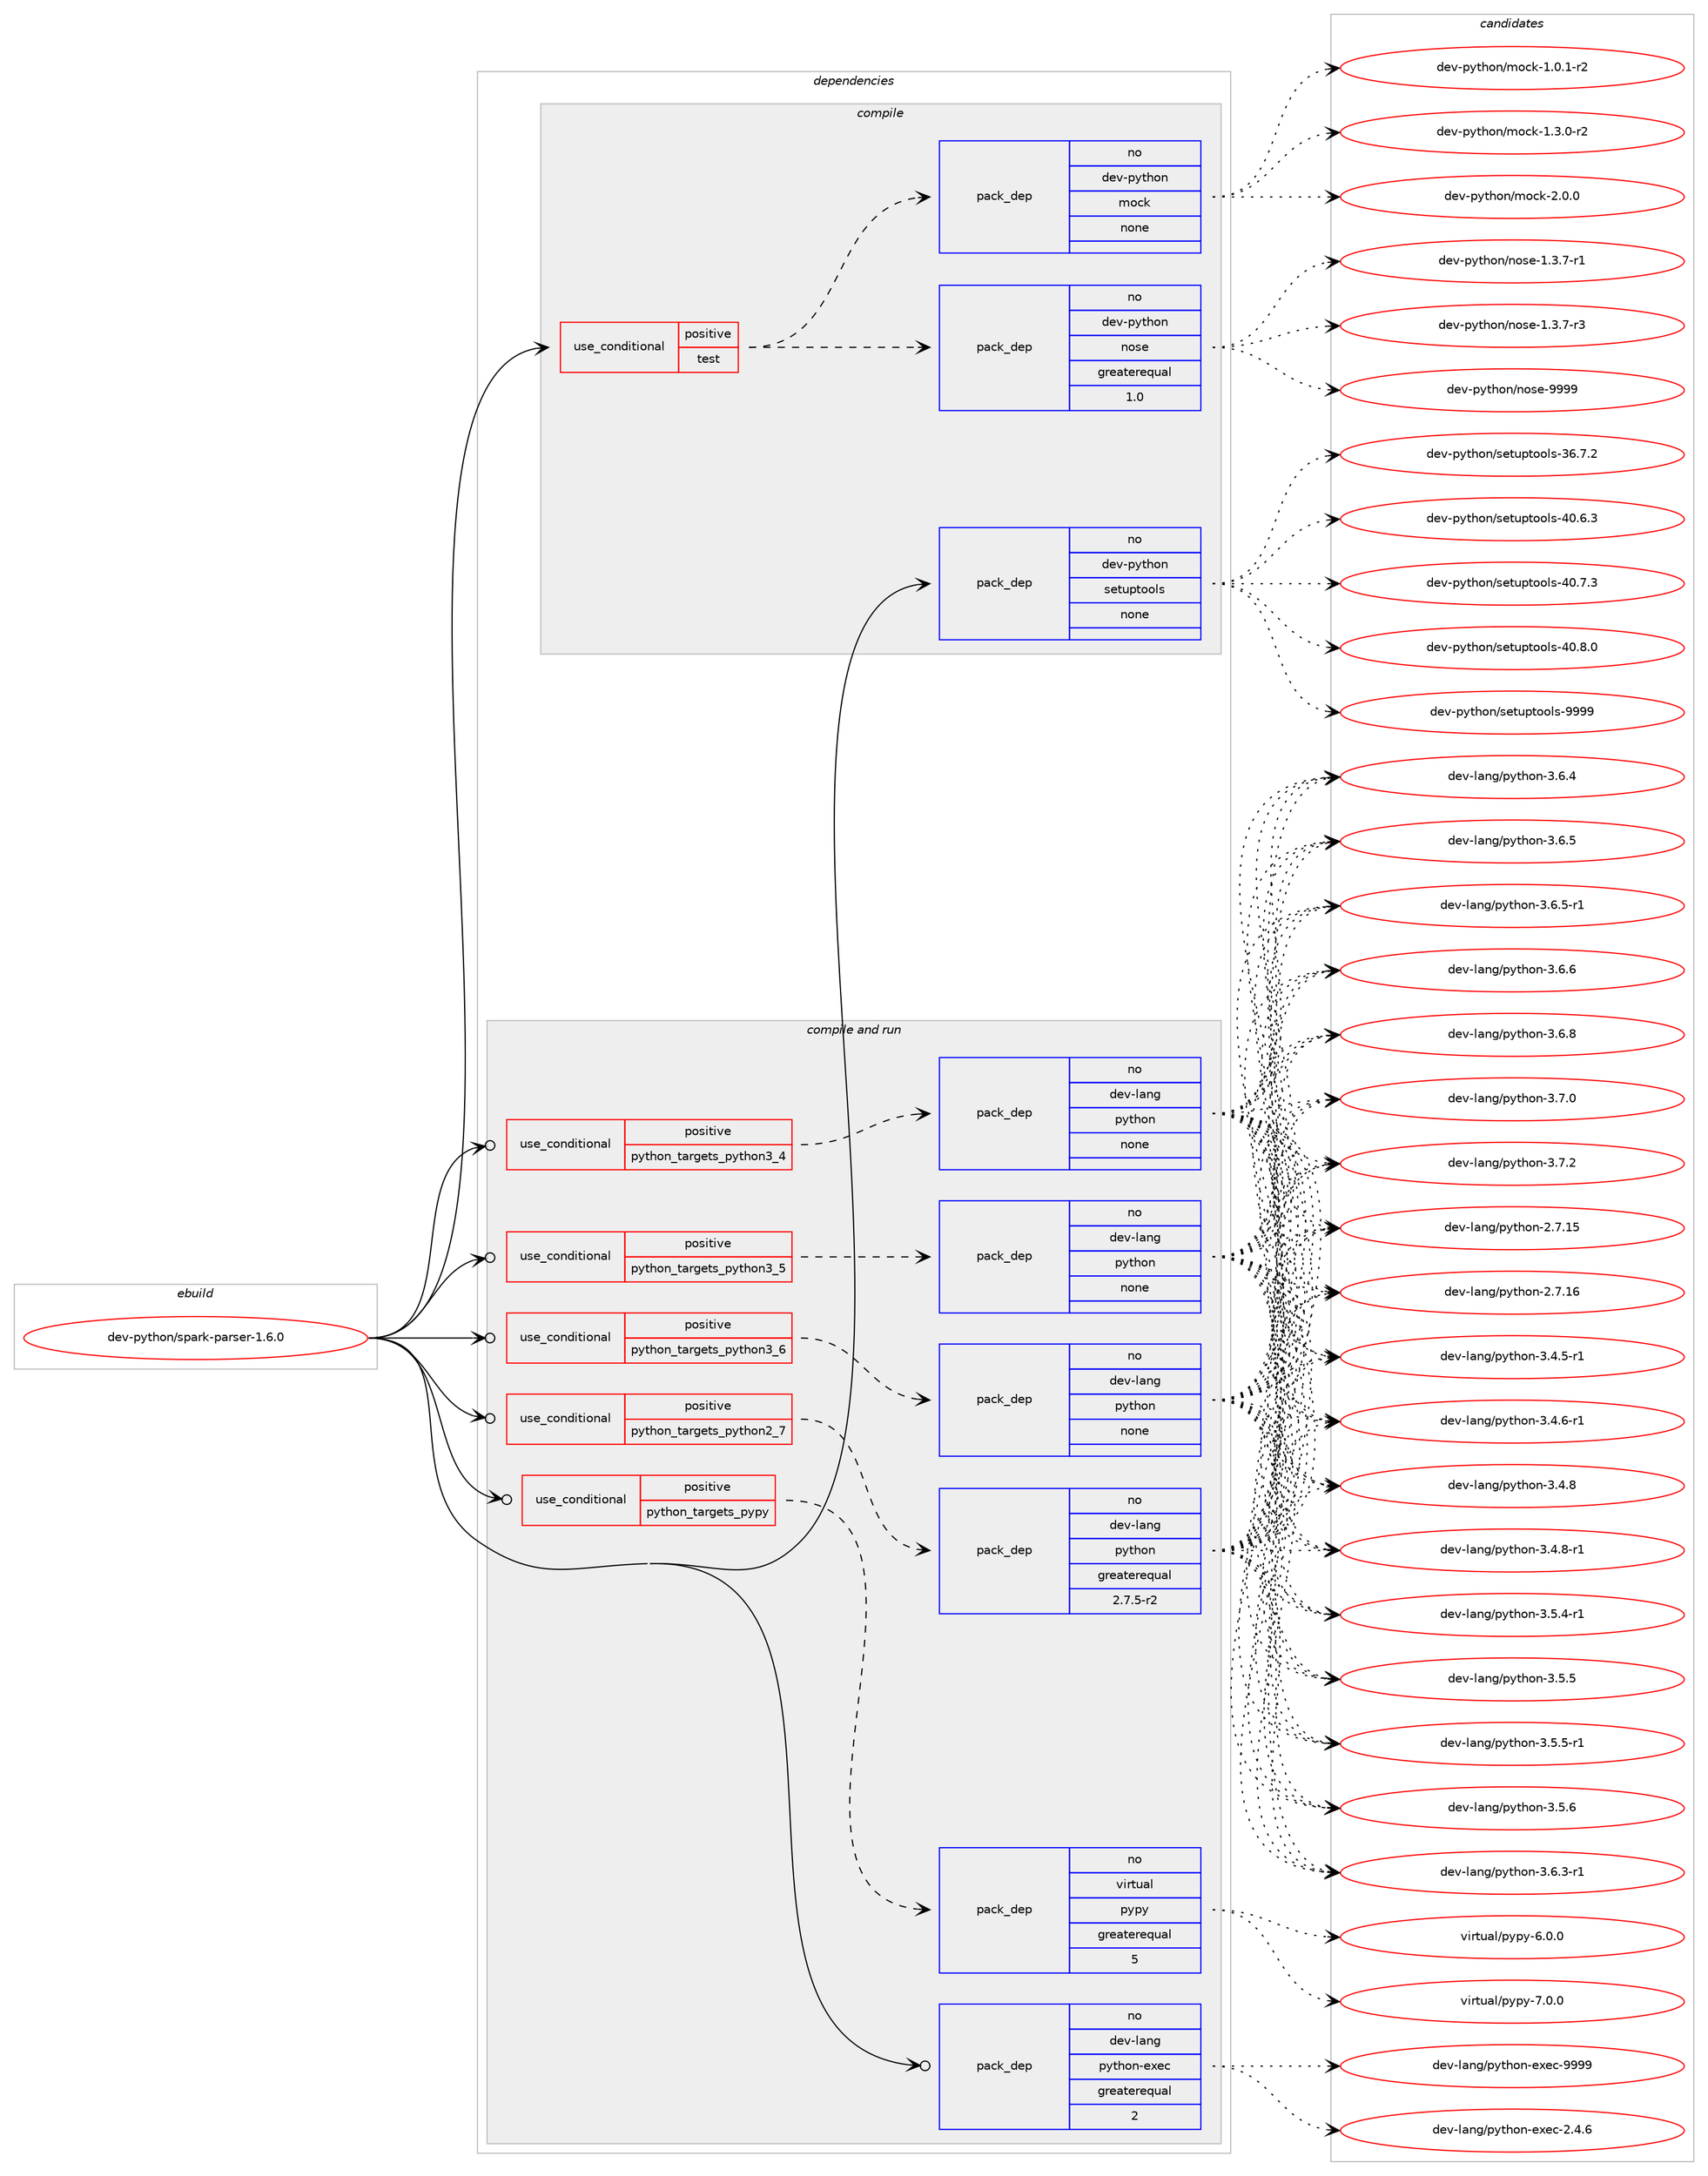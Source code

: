 digraph prolog {

# *************
# Graph options
# *************

newrank=true;
concentrate=true;
compound=true;
graph [rankdir=LR,fontname=Helvetica,fontsize=10,ranksep=1.5];#, ranksep=2.5, nodesep=0.2];
edge  [arrowhead=vee];
node  [fontname=Helvetica,fontsize=10];

# **********
# The ebuild
# **********

subgraph cluster_leftcol {
color=gray;
rank=same;
label=<<i>ebuild</i>>;
id [label="dev-python/spark-parser-1.6.0", color=red, width=4, href="../dev-python/spark-parser-1.6.0.svg"];
}

# ****************
# The dependencies
# ****************

subgraph cluster_midcol {
color=gray;
label=<<i>dependencies</i>>;
subgraph cluster_compile {
fillcolor="#eeeeee";
style=filled;
label=<<i>compile</i>>;
subgraph cond384790 {
dependency1441701 [label=<<TABLE BORDER="0" CELLBORDER="1" CELLSPACING="0" CELLPADDING="4"><TR><TD ROWSPAN="3" CELLPADDING="10">use_conditional</TD></TR><TR><TD>positive</TD></TR><TR><TD>test</TD></TR></TABLE>>, shape=none, color=red];
subgraph pack1033549 {
dependency1441702 [label=<<TABLE BORDER="0" CELLBORDER="1" CELLSPACING="0" CELLPADDING="4" WIDTH="220"><TR><TD ROWSPAN="6" CELLPADDING="30">pack_dep</TD></TR><TR><TD WIDTH="110">no</TD></TR><TR><TD>dev-python</TD></TR><TR><TD>nose</TD></TR><TR><TD>greaterequal</TD></TR><TR><TD>1.0</TD></TR></TABLE>>, shape=none, color=blue];
}
dependency1441701:e -> dependency1441702:w [weight=20,style="dashed",arrowhead="vee"];
subgraph pack1033550 {
dependency1441703 [label=<<TABLE BORDER="0" CELLBORDER="1" CELLSPACING="0" CELLPADDING="4" WIDTH="220"><TR><TD ROWSPAN="6" CELLPADDING="30">pack_dep</TD></TR><TR><TD WIDTH="110">no</TD></TR><TR><TD>dev-python</TD></TR><TR><TD>mock</TD></TR><TR><TD>none</TD></TR><TR><TD></TD></TR></TABLE>>, shape=none, color=blue];
}
dependency1441701:e -> dependency1441703:w [weight=20,style="dashed",arrowhead="vee"];
}
id:e -> dependency1441701:w [weight=20,style="solid",arrowhead="vee"];
subgraph pack1033551 {
dependency1441704 [label=<<TABLE BORDER="0" CELLBORDER="1" CELLSPACING="0" CELLPADDING="4" WIDTH="220"><TR><TD ROWSPAN="6" CELLPADDING="30">pack_dep</TD></TR><TR><TD WIDTH="110">no</TD></TR><TR><TD>dev-python</TD></TR><TR><TD>setuptools</TD></TR><TR><TD>none</TD></TR><TR><TD></TD></TR></TABLE>>, shape=none, color=blue];
}
id:e -> dependency1441704:w [weight=20,style="solid",arrowhead="vee"];
}
subgraph cluster_compileandrun {
fillcolor="#eeeeee";
style=filled;
label=<<i>compile and run</i>>;
subgraph cond384791 {
dependency1441705 [label=<<TABLE BORDER="0" CELLBORDER="1" CELLSPACING="0" CELLPADDING="4"><TR><TD ROWSPAN="3" CELLPADDING="10">use_conditional</TD></TR><TR><TD>positive</TD></TR><TR><TD>python_targets_pypy</TD></TR></TABLE>>, shape=none, color=red];
subgraph pack1033552 {
dependency1441706 [label=<<TABLE BORDER="0" CELLBORDER="1" CELLSPACING="0" CELLPADDING="4" WIDTH="220"><TR><TD ROWSPAN="6" CELLPADDING="30">pack_dep</TD></TR><TR><TD WIDTH="110">no</TD></TR><TR><TD>virtual</TD></TR><TR><TD>pypy</TD></TR><TR><TD>greaterequal</TD></TR><TR><TD>5</TD></TR></TABLE>>, shape=none, color=blue];
}
dependency1441705:e -> dependency1441706:w [weight=20,style="dashed",arrowhead="vee"];
}
id:e -> dependency1441705:w [weight=20,style="solid",arrowhead="odotvee"];
subgraph cond384792 {
dependency1441707 [label=<<TABLE BORDER="0" CELLBORDER="1" CELLSPACING="0" CELLPADDING="4"><TR><TD ROWSPAN="3" CELLPADDING="10">use_conditional</TD></TR><TR><TD>positive</TD></TR><TR><TD>python_targets_python2_7</TD></TR></TABLE>>, shape=none, color=red];
subgraph pack1033553 {
dependency1441708 [label=<<TABLE BORDER="0" CELLBORDER="1" CELLSPACING="0" CELLPADDING="4" WIDTH="220"><TR><TD ROWSPAN="6" CELLPADDING="30">pack_dep</TD></TR><TR><TD WIDTH="110">no</TD></TR><TR><TD>dev-lang</TD></TR><TR><TD>python</TD></TR><TR><TD>greaterequal</TD></TR><TR><TD>2.7.5-r2</TD></TR></TABLE>>, shape=none, color=blue];
}
dependency1441707:e -> dependency1441708:w [weight=20,style="dashed",arrowhead="vee"];
}
id:e -> dependency1441707:w [weight=20,style="solid",arrowhead="odotvee"];
subgraph cond384793 {
dependency1441709 [label=<<TABLE BORDER="0" CELLBORDER="1" CELLSPACING="0" CELLPADDING="4"><TR><TD ROWSPAN="3" CELLPADDING="10">use_conditional</TD></TR><TR><TD>positive</TD></TR><TR><TD>python_targets_python3_4</TD></TR></TABLE>>, shape=none, color=red];
subgraph pack1033554 {
dependency1441710 [label=<<TABLE BORDER="0" CELLBORDER="1" CELLSPACING="0" CELLPADDING="4" WIDTH="220"><TR><TD ROWSPAN="6" CELLPADDING="30">pack_dep</TD></TR><TR><TD WIDTH="110">no</TD></TR><TR><TD>dev-lang</TD></TR><TR><TD>python</TD></TR><TR><TD>none</TD></TR><TR><TD></TD></TR></TABLE>>, shape=none, color=blue];
}
dependency1441709:e -> dependency1441710:w [weight=20,style="dashed",arrowhead="vee"];
}
id:e -> dependency1441709:w [weight=20,style="solid",arrowhead="odotvee"];
subgraph cond384794 {
dependency1441711 [label=<<TABLE BORDER="0" CELLBORDER="1" CELLSPACING="0" CELLPADDING="4"><TR><TD ROWSPAN="3" CELLPADDING="10">use_conditional</TD></TR><TR><TD>positive</TD></TR><TR><TD>python_targets_python3_5</TD></TR></TABLE>>, shape=none, color=red];
subgraph pack1033555 {
dependency1441712 [label=<<TABLE BORDER="0" CELLBORDER="1" CELLSPACING="0" CELLPADDING="4" WIDTH="220"><TR><TD ROWSPAN="6" CELLPADDING="30">pack_dep</TD></TR><TR><TD WIDTH="110">no</TD></TR><TR><TD>dev-lang</TD></TR><TR><TD>python</TD></TR><TR><TD>none</TD></TR><TR><TD></TD></TR></TABLE>>, shape=none, color=blue];
}
dependency1441711:e -> dependency1441712:w [weight=20,style="dashed",arrowhead="vee"];
}
id:e -> dependency1441711:w [weight=20,style="solid",arrowhead="odotvee"];
subgraph cond384795 {
dependency1441713 [label=<<TABLE BORDER="0" CELLBORDER="1" CELLSPACING="0" CELLPADDING="4"><TR><TD ROWSPAN="3" CELLPADDING="10">use_conditional</TD></TR><TR><TD>positive</TD></TR><TR><TD>python_targets_python3_6</TD></TR></TABLE>>, shape=none, color=red];
subgraph pack1033556 {
dependency1441714 [label=<<TABLE BORDER="0" CELLBORDER="1" CELLSPACING="0" CELLPADDING="4" WIDTH="220"><TR><TD ROWSPAN="6" CELLPADDING="30">pack_dep</TD></TR><TR><TD WIDTH="110">no</TD></TR><TR><TD>dev-lang</TD></TR><TR><TD>python</TD></TR><TR><TD>none</TD></TR><TR><TD></TD></TR></TABLE>>, shape=none, color=blue];
}
dependency1441713:e -> dependency1441714:w [weight=20,style="dashed",arrowhead="vee"];
}
id:e -> dependency1441713:w [weight=20,style="solid",arrowhead="odotvee"];
subgraph pack1033557 {
dependency1441715 [label=<<TABLE BORDER="0" CELLBORDER="1" CELLSPACING="0" CELLPADDING="4" WIDTH="220"><TR><TD ROWSPAN="6" CELLPADDING="30">pack_dep</TD></TR><TR><TD WIDTH="110">no</TD></TR><TR><TD>dev-lang</TD></TR><TR><TD>python-exec</TD></TR><TR><TD>greaterequal</TD></TR><TR><TD>2</TD></TR></TABLE>>, shape=none, color=blue];
}
id:e -> dependency1441715:w [weight=20,style="solid",arrowhead="odotvee"];
}
subgraph cluster_run {
fillcolor="#eeeeee";
style=filled;
label=<<i>run</i>>;
}
}

# **************
# The candidates
# **************

subgraph cluster_choices {
rank=same;
color=gray;
label=<<i>candidates</i>>;

subgraph choice1033549 {
color=black;
nodesep=1;
choice10010111845112121116104111110471101111151014549465146554511449 [label="dev-python/nose-1.3.7-r1", color=red, width=4,href="../dev-python/nose-1.3.7-r1.svg"];
choice10010111845112121116104111110471101111151014549465146554511451 [label="dev-python/nose-1.3.7-r3", color=red, width=4,href="../dev-python/nose-1.3.7-r3.svg"];
choice10010111845112121116104111110471101111151014557575757 [label="dev-python/nose-9999", color=red, width=4,href="../dev-python/nose-9999.svg"];
dependency1441702:e -> choice10010111845112121116104111110471101111151014549465146554511449:w [style=dotted,weight="100"];
dependency1441702:e -> choice10010111845112121116104111110471101111151014549465146554511451:w [style=dotted,weight="100"];
dependency1441702:e -> choice10010111845112121116104111110471101111151014557575757:w [style=dotted,weight="100"];
}
subgraph choice1033550 {
color=black;
nodesep=1;
choice1001011184511212111610411111047109111991074549464846494511450 [label="dev-python/mock-1.0.1-r2", color=red, width=4,href="../dev-python/mock-1.0.1-r2.svg"];
choice1001011184511212111610411111047109111991074549465146484511450 [label="dev-python/mock-1.3.0-r2", color=red, width=4,href="../dev-python/mock-1.3.0-r2.svg"];
choice100101118451121211161041111104710911199107455046484648 [label="dev-python/mock-2.0.0", color=red, width=4,href="../dev-python/mock-2.0.0.svg"];
dependency1441703:e -> choice1001011184511212111610411111047109111991074549464846494511450:w [style=dotted,weight="100"];
dependency1441703:e -> choice1001011184511212111610411111047109111991074549465146484511450:w [style=dotted,weight="100"];
dependency1441703:e -> choice100101118451121211161041111104710911199107455046484648:w [style=dotted,weight="100"];
}
subgraph choice1033551 {
color=black;
nodesep=1;
choice100101118451121211161041111104711510111611711211611111110811545515446554650 [label="dev-python/setuptools-36.7.2", color=red, width=4,href="../dev-python/setuptools-36.7.2.svg"];
choice100101118451121211161041111104711510111611711211611111110811545524846544651 [label="dev-python/setuptools-40.6.3", color=red, width=4,href="../dev-python/setuptools-40.6.3.svg"];
choice100101118451121211161041111104711510111611711211611111110811545524846554651 [label="dev-python/setuptools-40.7.3", color=red, width=4,href="../dev-python/setuptools-40.7.3.svg"];
choice100101118451121211161041111104711510111611711211611111110811545524846564648 [label="dev-python/setuptools-40.8.0", color=red, width=4,href="../dev-python/setuptools-40.8.0.svg"];
choice10010111845112121116104111110471151011161171121161111111081154557575757 [label="dev-python/setuptools-9999", color=red, width=4,href="../dev-python/setuptools-9999.svg"];
dependency1441704:e -> choice100101118451121211161041111104711510111611711211611111110811545515446554650:w [style=dotted,weight="100"];
dependency1441704:e -> choice100101118451121211161041111104711510111611711211611111110811545524846544651:w [style=dotted,weight="100"];
dependency1441704:e -> choice100101118451121211161041111104711510111611711211611111110811545524846554651:w [style=dotted,weight="100"];
dependency1441704:e -> choice100101118451121211161041111104711510111611711211611111110811545524846564648:w [style=dotted,weight="100"];
dependency1441704:e -> choice10010111845112121116104111110471151011161171121161111111081154557575757:w [style=dotted,weight="100"];
}
subgraph choice1033552 {
color=black;
nodesep=1;
choice1181051141161179710847112121112121455446484648 [label="virtual/pypy-6.0.0", color=red, width=4,href="../virtual/pypy-6.0.0.svg"];
choice1181051141161179710847112121112121455546484648 [label="virtual/pypy-7.0.0", color=red, width=4,href="../virtual/pypy-7.0.0.svg"];
dependency1441706:e -> choice1181051141161179710847112121112121455446484648:w [style=dotted,weight="100"];
dependency1441706:e -> choice1181051141161179710847112121112121455546484648:w [style=dotted,weight="100"];
}
subgraph choice1033553 {
color=black;
nodesep=1;
choice10010111845108971101034711212111610411111045504655464953 [label="dev-lang/python-2.7.15", color=red, width=4,href="../dev-lang/python-2.7.15.svg"];
choice10010111845108971101034711212111610411111045504655464954 [label="dev-lang/python-2.7.16", color=red, width=4,href="../dev-lang/python-2.7.16.svg"];
choice1001011184510897110103471121211161041111104551465246534511449 [label="dev-lang/python-3.4.5-r1", color=red, width=4,href="../dev-lang/python-3.4.5-r1.svg"];
choice1001011184510897110103471121211161041111104551465246544511449 [label="dev-lang/python-3.4.6-r1", color=red, width=4,href="../dev-lang/python-3.4.6-r1.svg"];
choice100101118451089711010347112121116104111110455146524656 [label="dev-lang/python-3.4.8", color=red, width=4,href="../dev-lang/python-3.4.8.svg"];
choice1001011184510897110103471121211161041111104551465246564511449 [label="dev-lang/python-3.4.8-r1", color=red, width=4,href="../dev-lang/python-3.4.8-r1.svg"];
choice1001011184510897110103471121211161041111104551465346524511449 [label="dev-lang/python-3.5.4-r1", color=red, width=4,href="../dev-lang/python-3.5.4-r1.svg"];
choice100101118451089711010347112121116104111110455146534653 [label="dev-lang/python-3.5.5", color=red, width=4,href="../dev-lang/python-3.5.5.svg"];
choice1001011184510897110103471121211161041111104551465346534511449 [label="dev-lang/python-3.5.5-r1", color=red, width=4,href="../dev-lang/python-3.5.5-r1.svg"];
choice100101118451089711010347112121116104111110455146534654 [label="dev-lang/python-3.5.6", color=red, width=4,href="../dev-lang/python-3.5.6.svg"];
choice1001011184510897110103471121211161041111104551465446514511449 [label="dev-lang/python-3.6.3-r1", color=red, width=4,href="../dev-lang/python-3.6.3-r1.svg"];
choice100101118451089711010347112121116104111110455146544652 [label="dev-lang/python-3.6.4", color=red, width=4,href="../dev-lang/python-3.6.4.svg"];
choice100101118451089711010347112121116104111110455146544653 [label="dev-lang/python-3.6.5", color=red, width=4,href="../dev-lang/python-3.6.5.svg"];
choice1001011184510897110103471121211161041111104551465446534511449 [label="dev-lang/python-3.6.5-r1", color=red, width=4,href="../dev-lang/python-3.6.5-r1.svg"];
choice100101118451089711010347112121116104111110455146544654 [label="dev-lang/python-3.6.6", color=red, width=4,href="../dev-lang/python-3.6.6.svg"];
choice100101118451089711010347112121116104111110455146544656 [label="dev-lang/python-3.6.8", color=red, width=4,href="../dev-lang/python-3.6.8.svg"];
choice100101118451089711010347112121116104111110455146554648 [label="dev-lang/python-3.7.0", color=red, width=4,href="../dev-lang/python-3.7.0.svg"];
choice100101118451089711010347112121116104111110455146554650 [label="dev-lang/python-3.7.2", color=red, width=4,href="../dev-lang/python-3.7.2.svg"];
dependency1441708:e -> choice10010111845108971101034711212111610411111045504655464953:w [style=dotted,weight="100"];
dependency1441708:e -> choice10010111845108971101034711212111610411111045504655464954:w [style=dotted,weight="100"];
dependency1441708:e -> choice1001011184510897110103471121211161041111104551465246534511449:w [style=dotted,weight="100"];
dependency1441708:e -> choice1001011184510897110103471121211161041111104551465246544511449:w [style=dotted,weight="100"];
dependency1441708:e -> choice100101118451089711010347112121116104111110455146524656:w [style=dotted,weight="100"];
dependency1441708:e -> choice1001011184510897110103471121211161041111104551465246564511449:w [style=dotted,weight="100"];
dependency1441708:e -> choice1001011184510897110103471121211161041111104551465346524511449:w [style=dotted,weight="100"];
dependency1441708:e -> choice100101118451089711010347112121116104111110455146534653:w [style=dotted,weight="100"];
dependency1441708:e -> choice1001011184510897110103471121211161041111104551465346534511449:w [style=dotted,weight="100"];
dependency1441708:e -> choice100101118451089711010347112121116104111110455146534654:w [style=dotted,weight="100"];
dependency1441708:e -> choice1001011184510897110103471121211161041111104551465446514511449:w [style=dotted,weight="100"];
dependency1441708:e -> choice100101118451089711010347112121116104111110455146544652:w [style=dotted,weight="100"];
dependency1441708:e -> choice100101118451089711010347112121116104111110455146544653:w [style=dotted,weight="100"];
dependency1441708:e -> choice1001011184510897110103471121211161041111104551465446534511449:w [style=dotted,weight="100"];
dependency1441708:e -> choice100101118451089711010347112121116104111110455146544654:w [style=dotted,weight="100"];
dependency1441708:e -> choice100101118451089711010347112121116104111110455146544656:w [style=dotted,weight="100"];
dependency1441708:e -> choice100101118451089711010347112121116104111110455146554648:w [style=dotted,weight="100"];
dependency1441708:e -> choice100101118451089711010347112121116104111110455146554650:w [style=dotted,weight="100"];
}
subgraph choice1033554 {
color=black;
nodesep=1;
choice10010111845108971101034711212111610411111045504655464953 [label="dev-lang/python-2.7.15", color=red, width=4,href="../dev-lang/python-2.7.15.svg"];
choice10010111845108971101034711212111610411111045504655464954 [label="dev-lang/python-2.7.16", color=red, width=4,href="../dev-lang/python-2.7.16.svg"];
choice1001011184510897110103471121211161041111104551465246534511449 [label="dev-lang/python-3.4.5-r1", color=red, width=4,href="../dev-lang/python-3.4.5-r1.svg"];
choice1001011184510897110103471121211161041111104551465246544511449 [label="dev-lang/python-3.4.6-r1", color=red, width=4,href="../dev-lang/python-3.4.6-r1.svg"];
choice100101118451089711010347112121116104111110455146524656 [label="dev-lang/python-3.4.8", color=red, width=4,href="../dev-lang/python-3.4.8.svg"];
choice1001011184510897110103471121211161041111104551465246564511449 [label="dev-lang/python-3.4.8-r1", color=red, width=4,href="../dev-lang/python-3.4.8-r1.svg"];
choice1001011184510897110103471121211161041111104551465346524511449 [label="dev-lang/python-3.5.4-r1", color=red, width=4,href="../dev-lang/python-3.5.4-r1.svg"];
choice100101118451089711010347112121116104111110455146534653 [label="dev-lang/python-3.5.5", color=red, width=4,href="../dev-lang/python-3.5.5.svg"];
choice1001011184510897110103471121211161041111104551465346534511449 [label="dev-lang/python-3.5.5-r1", color=red, width=4,href="../dev-lang/python-3.5.5-r1.svg"];
choice100101118451089711010347112121116104111110455146534654 [label="dev-lang/python-3.5.6", color=red, width=4,href="../dev-lang/python-3.5.6.svg"];
choice1001011184510897110103471121211161041111104551465446514511449 [label="dev-lang/python-3.6.3-r1", color=red, width=4,href="../dev-lang/python-3.6.3-r1.svg"];
choice100101118451089711010347112121116104111110455146544652 [label="dev-lang/python-3.6.4", color=red, width=4,href="../dev-lang/python-3.6.4.svg"];
choice100101118451089711010347112121116104111110455146544653 [label="dev-lang/python-3.6.5", color=red, width=4,href="../dev-lang/python-3.6.5.svg"];
choice1001011184510897110103471121211161041111104551465446534511449 [label="dev-lang/python-3.6.5-r1", color=red, width=4,href="../dev-lang/python-3.6.5-r1.svg"];
choice100101118451089711010347112121116104111110455146544654 [label="dev-lang/python-3.6.6", color=red, width=4,href="../dev-lang/python-3.6.6.svg"];
choice100101118451089711010347112121116104111110455146544656 [label="dev-lang/python-3.6.8", color=red, width=4,href="../dev-lang/python-3.6.8.svg"];
choice100101118451089711010347112121116104111110455146554648 [label="dev-lang/python-3.7.0", color=red, width=4,href="../dev-lang/python-3.7.0.svg"];
choice100101118451089711010347112121116104111110455146554650 [label="dev-lang/python-3.7.2", color=red, width=4,href="../dev-lang/python-3.7.2.svg"];
dependency1441710:e -> choice10010111845108971101034711212111610411111045504655464953:w [style=dotted,weight="100"];
dependency1441710:e -> choice10010111845108971101034711212111610411111045504655464954:w [style=dotted,weight="100"];
dependency1441710:e -> choice1001011184510897110103471121211161041111104551465246534511449:w [style=dotted,weight="100"];
dependency1441710:e -> choice1001011184510897110103471121211161041111104551465246544511449:w [style=dotted,weight="100"];
dependency1441710:e -> choice100101118451089711010347112121116104111110455146524656:w [style=dotted,weight="100"];
dependency1441710:e -> choice1001011184510897110103471121211161041111104551465246564511449:w [style=dotted,weight="100"];
dependency1441710:e -> choice1001011184510897110103471121211161041111104551465346524511449:w [style=dotted,weight="100"];
dependency1441710:e -> choice100101118451089711010347112121116104111110455146534653:w [style=dotted,weight="100"];
dependency1441710:e -> choice1001011184510897110103471121211161041111104551465346534511449:w [style=dotted,weight="100"];
dependency1441710:e -> choice100101118451089711010347112121116104111110455146534654:w [style=dotted,weight="100"];
dependency1441710:e -> choice1001011184510897110103471121211161041111104551465446514511449:w [style=dotted,weight="100"];
dependency1441710:e -> choice100101118451089711010347112121116104111110455146544652:w [style=dotted,weight="100"];
dependency1441710:e -> choice100101118451089711010347112121116104111110455146544653:w [style=dotted,weight="100"];
dependency1441710:e -> choice1001011184510897110103471121211161041111104551465446534511449:w [style=dotted,weight="100"];
dependency1441710:e -> choice100101118451089711010347112121116104111110455146544654:w [style=dotted,weight="100"];
dependency1441710:e -> choice100101118451089711010347112121116104111110455146544656:w [style=dotted,weight="100"];
dependency1441710:e -> choice100101118451089711010347112121116104111110455146554648:w [style=dotted,weight="100"];
dependency1441710:e -> choice100101118451089711010347112121116104111110455146554650:w [style=dotted,weight="100"];
}
subgraph choice1033555 {
color=black;
nodesep=1;
choice10010111845108971101034711212111610411111045504655464953 [label="dev-lang/python-2.7.15", color=red, width=4,href="../dev-lang/python-2.7.15.svg"];
choice10010111845108971101034711212111610411111045504655464954 [label="dev-lang/python-2.7.16", color=red, width=4,href="../dev-lang/python-2.7.16.svg"];
choice1001011184510897110103471121211161041111104551465246534511449 [label="dev-lang/python-3.4.5-r1", color=red, width=4,href="../dev-lang/python-3.4.5-r1.svg"];
choice1001011184510897110103471121211161041111104551465246544511449 [label="dev-lang/python-3.4.6-r1", color=red, width=4,href="../dev-lang/python-3.4.6-r1.svg"];
choice100101118451089711010347112121116104111110455146524656 [label="dev-lang/python-3.4.8", color=red, width=4,href="../dev-lang/python-3.4.8.svg"];
choice1001011184510897110103471121211161041111104551465246564511449 [label="dev-lang/python-3.4.8-r1", color=red, width=4,href="../dev-lang/python-3.4.8-r1.svg"];
choice1001011184510897110103471121211161041111104551465346524511449 [label="dev-lang/python-3.5.4-r1", color=red, width=4,href="../dev-lang/python-3.5.4-r1.svg"];
choice100101118451089711010347112121116104111110455146534653 [label="dev-lang/python-3.5.5", color=red, width=4,href="../dev-lang/python-3.5.5.svg"];
choice1001011184510897110103471121211161041111104551465346534511449 [label="dev-lang/python-3.5.5-r1", color=red, width=4,href="../dev-lang/python-3.5.5-r1.svg"];
choice100101118451089711010347112121116104111110455146534654 [label="dev-lang/python-3.5.6", color=red, width=4,href="../dev-lang/python-3.5.6.svg"];
choice1001011184510897110103471121211161041111104551465446514511449 [label="dev-lang/python-3.6.3-r1", color=red, width=4,href="../dev-lang/python-3.6.3-r1.svg"];
choice100101118451089711010347112121116104111110455146544652 [label="dev-lang/python-3.6.4", color=red, width=4,href="../dev-lang/python-3.6.4.svg"];
choice100101118451089711010347112121116104111110455146544653 [label="dev-lang/python-3.6.5", color=red, width=4,href="../dev-lang/python-3.6.5.svg"];
choice1001011184510897110103471121211161041111104551465446534511449 [label="dev-lang/python-3.6.5-r1", color=red, width=4,href="../dev-lang/python-3.6.5-r1.svg"];
choice100101118451089711010347112121116104111110455146544654 [label="dev-lang/python-3.6.6", color=red, width=4,href="../dev-lang/python-3.6.6.svg"];
choice100101118451089711010347112121116104111110455146544656 [label="dev-lang/python-3.6.8", color=red, width=4,href="../dev-lang/python-3.6.8.svg"];
choice100101118451089711010347112121116104111110455146554648 [label="dev-lang/python-3.7.0", color=red, width=4,href="../dev-lang/python-3.7.0.svg"];
choice100101118451089711010347112121116104111110455146554650 [label="dev-lang/python-3.7.2", color=red, width=4,href="../dev-lang/python-3.7.2.svg"];
dependency1441712:e -> choice10010111845108971101034711212111610411111045504655464953:w [style=dotted,weight="100"];
dependency1441712:e -> choice10010111845108971101034711212111610411111045504655464954:w [style=dotted,weight="100"];
dependency1441712:e -> choice1001011184510897110103471121211161041111104551465246534511449:w [style=dotted,weight="100"];
dependency1441712:e -> choice1001011184510897110103471121211161041111104551465246544511449:w [style=dotted,weight="100"];
dependency1441712:e -> choice100101118451089711010347112121116104111110455146524656:w [style=dotted,weight="100"];
dependency1441712:e -> choice1001011184510897110103471121211161041111104551465246564511449:w [style=dotted,weight="100"];
dependency1441712:e -> choice1001011184510897110103471121211161041111104551465346524511449:w [style=dotted,weight="100"];
dependency1441712:e -> choice100101118451089711010347112121116104111110455146534653:w [style=dotted,weight="100"];
dependency1441712:e -> choice1001011184510897110103471121211161041111104551465346534511449:w [style=dotted,weight="100"];
dependency1441712:e -> choice100101118451089711010347112121116104111110455146534654:w [style=dotted,weight="100"];
dependency1441712:e -> choice1001011184510897110103471121211161041111104551465446514511449:w [style=dotted,weight="100"];
dependency1441712:e -> choice100101118451089711010347112121116104111110455146544652:w [style=dotted,weight="100"];
dependency1441712:e -> choice100101118451089711010347112121116104111110455146544653:w [style=dotted,weight="100"];
dependency1441712:e -> choice1001011184510897110103471121211161041111104551465446534511449:w [style=dotted,weight="100"];
dependency1441712:e -> choice100101118451089711010347112121116104111110455146544654:w [style=dotted,weight="100"];
dependency1441712:e -> choice100101118451089711010347112121116104111110455146544656:w [style=dotted,weight="100"];
dependency1441712:e -> choice100101118451089711010347112121116104111110455146554648:w [style=dotted,weight="100"];
dependency1441712:e -> choice100101118451089711010347112121116104111110455146554650:w [style=dotted,weight="100"];
}
subgraph choice1033556 {
color=black;
nodesep=1;
choice10010111845108971101034711212111610411111045504655464953 [label="dev-lang/python-2.7.15", color=red, width=4,href="../dev-lang/python-2.7.15.svg"];
choice10010111845108971101034711212111610411111045504655464954 [label="dev-lang/python-2.7.16", color=red, width=4,href="../dev-lang/python-2.7.16.svg"];
choice1001011184510897110103471121211161041111104551465246534511449 [label="dev-lang/python-3.4.5-r1", color=red, width=4,href="../dev-lang/python-3.4.5-r1.svg"];
choice1001011184510897110103471121211161041111104551465246544511449 [label="dev-lang/python-3.4.6-r1", color=red, width=4,href="../dev-lang/python-3.4.6-r1.svg"];
choice100101118451089711010347112121116104111110455146524656 [label="dev-lang/python-3.4.8", color=red, width=4,href="../dev-lang/python-3.4.8.svg"];
choice1001011184510897110103471121211161041111104551465246564511449 [label="dev-lang/python-3.4.8-r1", color=red, width=4,href="../dev-lang/python-3.4.8-r1.svg"];
choice1001011184510897110103471121211161041111104551465346524511449 [label="dev-lang/python-3.5.4-r1", color=red, width=4,href="../dev-lang/python-3.5.4-r1.svg"];
choice100101118451089711010347112121116104111110455146534653 [label="dev-lang/python-3.5.5", color=red, width=4,href="../dev-lang/python-3.5.5.svg"];
choice1001011184510897110103471121211161041111104551465346534511449 [label="dev-lang/python-3.5.5-r1", color=red, width=4,href="../dev-lang/python-3.5.5-r1.svg"];
choice100101118451089711010347112121116104111110455146534654 [label="dev-lang/python-3.5.6", color=red, width=4,href="../dev-lang/python-3.5.6.svg"];
choice1001011184510897110103471121211161041111104551465446514511449 [label="dev-lang/python-3.6.3-r1", color=red, width=4,href="../dev-lang/python-3.6.3-r1.svg"];
choice100101118451089711010347112121116104111110455146544652 [label="dev-lang/python-3.6.4", color=red, width=4,href="../dev-lang/python-3.6.4.svg"];
choice100101118451089711010347112121116104111110455146544653 [label="dev-lang/python-3.6.5", color=red, width=4,href="../dev-lang/python-3.6.5.svg"];
choice1001011184510897110103471121211161041111104551465446534511449 [label="dev-lang/python-3.6.5-r1", color=red, width=4,href="../dev-lang/python-3.6.5-r1.svg"];
choice100101118451089711010347112121116104111110455146544654 [label="dev-lang/python-3.6.6", color=red, width=4,href="../dev-lang/python-3.6.6.svg"];
choice100101118451089711010347112121116104111110455146544656 [label="dev-lang/python-3.6.8", color=red, width=4,href="../dev-lang/python-3.6.8.svg"];
choice100101118451089711010347112121116104111110455146554648 [label="dev-lang/python-3.7.0", color=red, width=4,href="../dev-lang/python-3.7.0.svg"];
choice100101118451089711010347112121116104111110455146554650 [label="dev-lang/python-3.7.2", color=red, width=4,href="../dev-lang/python-3.7.2.svg"];
dependency1441714:e -> choice10010111845108971101034711212111610411111045504655464953:w [style=dotted,weight="100"];
dependency1441714:e -> choice10010111845108971101034711212111610411111045504655464954:w [style=dotted,weight="100"];
dependency1441714:e -> choice1001011184510897110103471121211161041111104551465246534511449:w [style=dotted,weight="100"];
dependency1441714:e -> choice1001011184510897110103471121211161041111104551465246544511449:w [style=dotted,weight="100"];
dependency1441714:e -> choice100101118451089711010347112121116104111110455146524656:w [style=dotted,weight="100"];
dependency1441714:e -> choice1001011184510897110103471121211161041111104551465246564511449:w [style=dotted,weight="100"];
dependency1441714:e -> choice1001011184510897110103471121211161041111104551465346524511449:w [style=dotted,weight="100"];
dependency1441714:e -> choice100101118451089711010347112121116104111110455146534653:w [style=dotted,weight="100"];
dependency1441714:e -> choice1001011184510897110103471121211161041111104551465346534511449:w [style=dotted,weight="100"];
dependency1441714:e -> choice100101118451089711010347112121116104111110455146534654:w [style=dotted,weight="100"];
dependency1441714:e -> choice1001011184510897110103471121211161041111104551465446514511449:w [style=dotted,weight="100"];
dependency1441714:e -> choice100101118451089711010347112121116104111110455146544652:w [style=dotted,weight="100"];
dependency1441714:e -> choice100101118451089711010347112121116104111110455146544653:w [style=dotted,weight="100"];
dependency1441714:e -> choice1001011184510897110103471121211161041111104551465446534511449:w [style=dotted,weight="100"];
dependency1441714:e -> choice100101118451089711010347112121116104111110455146544654:w [style=dotted,weight="100"];
dependency1441714:e -> choice100101118451089711010347112121116104111110455146544656:w [style=dotted,weight="100"];
dependency1441714:e -> choice100101118451089711010347112121116104111110455146554648:w [style=dotted,weight="100"];
dependency1441714:e -> choice100101118451089711010347112121116104111110455146554650:w [style=dotted,weight="100"];
}
subgraph choice1033557 {
color=black;
nodesep=1;
choice1001011184510897110103471121211161041111104510112010199455046524654 [label="dev-lang/python-exec-2.4.6", color=red, width=4,href="../dev-lang/python-exec-2.4.6.svg"];
choice10010111845108971101034711212111610411111045101120101994557575757 [label="dev-lang/python-exec-9999", color=red, width=4,href="../dev-lang/python-exec-9999.svg"];
dependency1441715:e -> choice1001011184510897110103471121211161041111104510112010199455046524654:w [style=dotted,weight="100"];
dependency1441715:e -> choice10010111845108971101034711212111610411111045101120101994557575757:w [style=dotted,weight="100"];
}
}

}
